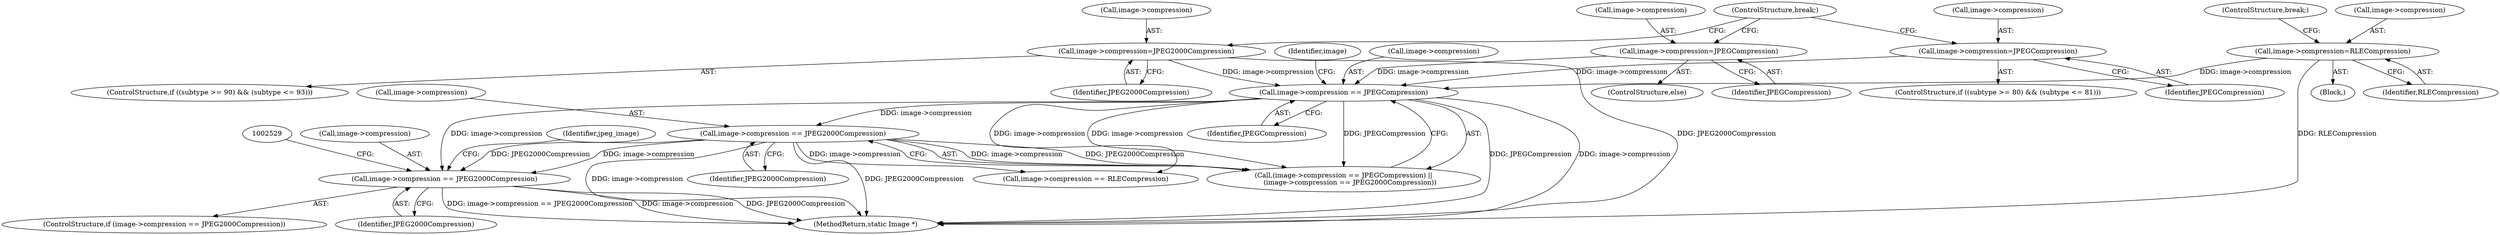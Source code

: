 digraph "0_ImageMagick_f6e9d0d9955e85bdd7540b251cd50d598dacc5e6_8@pointer" {
"1002523" [label="(Call,image->compression == JPEG2000Compression)"];
"1002245" [label="(Call,image->compression == JPEGCompression)"];
"1001310" [label="(Call,image->compression=JPEG2000Compression)"];
"1001316" [label="(Call,image->compression=JPEGCompression)"];
"1001324" [label="(Call,image->compression=RLECompression)"];
"1001296" [label="(Call,image->compression=JPEGCompression)"];
"1002250" [label="(Call,image->compression == JPEG2000Compression)"];
"1002252" [label="(Identifier,image)"];
"1001329" [label="(ControlStructure,break;)"];
"1001323" [label="(Block,)"];
"1001296" [label="(Call,image->compression=JPEGCompression)"];
"1001321" [label="(ControlStructure,break;)"];
"1001302" [label="(ControlStructure,if ((subtype >= 90) && (subtype <= 93)))"];
"1001315" [label="(ControlStructure,else)"];
"1001314" [label="(Identifier,JPEG2000Compression)"];
"1001317" [label="(Call,image->compression)"];
"1004563" [label="(MethodReturn,static Image *)"];
"1001320" [label="(Identifier,JPEGCompression)"];
"1001325" [label="(Call,image->compression)"];
"1001310" [label="(Call,image->compression=JPEG2000Compression)"];
"1001300" [label="(Identifier,JPEGCompression)"];
"1001324" [label="(Call,image->compression=RLECompression)"];
"1002249" [label="(Identifier,JPEGCompression)"];
"1002246" [label="(Call,image->compression)"];
"1002656" [label="(Call,image->compression == RLECompression)"];
"1002251" [label="(Call,image->compression)"];
"1002250" [label="(Call,image->compression == JPEG2000Compression)"];
"1001316" [label="(Call,image->compression=JPEGCompression)"];
"1002522" [label="(ControlStructure,if (image->compression == JPEG2000Compression))"];
"1002254" [label="(Identifier,JPEG2000Compression)"];
"1001328" [label="(Identifier,RLECompression)"];
"1002245" [label="(Call,image->compression == JPEGCompression)"];
"1002524" [label="(Call,image->compression)"];
"1002244" [label="(Call,(image->compression == JPEGCompression) ||\n      (image->compression == JPEG2000Compression))"];
"1001311" [label="(Call,image->compression)"];
"1002527" [label="(Identifier,JPEG2000Compression)"];
"1002538" [label="(Identifier,jpeg_image)"];
"1001297" [label="(Call,image->compression)"];
"1002523" [label="(Call,image->compression == JPEG2000Compression)"];
"1001288" [label="(ControlStructure,if ((subtype >= 80) && (subtype <= 81)))"];
"1002523" -> "1002522"  [label="AST: "];
"1002523" -> "1002527"  [label="CFG: "];
"1002524" -> "1002523"  [label="AST: "];
"1002527" -> "1002523"  [label="AST: "];
"1002529" -> "1002523"  [label="CFG: "];
"1002538" -> "1002523"  [label="CFG: "];
"1002523" -> "1004563"  [label="DDG: JPEG2000Compression"];
"1002523" -> "1004563"  [label="DDG: image->compression == JPEG2000Compression"];
"1002523" -> "1004563"  [label="DDG: image->compression"];
"1002245" -> "1002523"  [label="DDG: image->compression"];
"1002250" -> "1002523"  [label="DDG: image->compression"];
"1002250" -> "1002523"  [label="DDG: JPEG2000Compression"];
"1002245" -> "1002244"  [label="AST: "];
"1002245" -> "1002249"  [label="CFG: "];
"1002246" -> "1002245"  [label="AST: "];
"1002249" -> "1002245"  [label="AST: "];
"1002252" -> "1002245"  [label="CFG: "];
"1002244" -> "1002245"  [label="CFG: "];
"1002245" -> "1004563"  [label="DDG: image->compression"];
"1002245" -> "1004563"  [label="DDG: JPEGCompression"];
"1002245" -> "1002244"  [label="DDG: image->compression"];
"1002245" -> "1002244"  [label="DDG: JPEGCompression"];
"1001310" -> "1002245"  [label="DDG: image->compression"];
"1001316" -> "1002245"  [label="DDG: image->compression"];
"1001324" -> "1002245"  [label="DDG: image->compression"];
"1001296" -> "1002245"  [label="DDG: image->compression"];
"1002245" -> "1002250"  [label="DDG: image->compression"];
"1002245" -> "1002656"  [label="DDG: image->compression"];
"1001310" -> "1001302"  [label="AST: "];
"1001310" -> "1001314"  [label="CFG: "];
"1001311" -> "1001310"  [label="AST: "];
"1001314" -> "1001310"  [label="AST: "];
"1001321" -> "1001310"  [label="CFG: "];
"1001310" -> "1004563"  [label="DDG: JPEG2000Compression"];
"1001316" -> "1001315"  [label="AST: "];
"1001316" -> "1001320"  [label="CFG: "];
"1001317" -> "1001316"  [label="AST: "];
"1001320" -> "1001316"  [label="AST: "];
"1001321" -> "1001316"  [label="CFG: "];
"1001324" -> "1001323"  [label="AST: "];
"1001324" -> "1001328"  [label="CFG: "];
"1001325" -> "1001324"  [label="AST: "];
"1001328" -> "1001324"  [label="AST: "];
"1001329" -> "1001324"  [label="CFG: "];
"1001324" -> "1004563"  [label="DDG: RLECompression"];
"1001296" -> "1001288"  [label="AST: "];
"1001296" -> "1001300"  [label="CFG: "];
"1001297" -> "1001296"  [label="AST: "];
"1001300" -> "1001296"  [label="AST: "];
"1001321" -> "1001296"  [label="CFG: "];
"1002250" -> "1002244"  [label="AST: "];
"1002250" -> "1002254"  [label="CFG: "];
"1002251" -> "1002250"  [label="AST: "];
"1002254" -> "1002250"  [label="AST: "];
"1002244" -> "1002250"  [label="CFG: "];
"1002250" -> "1004563"  [label="DDG: image->compression"];
"1002250" -> "1004563"  [label="DDG: JPEG2000Compression"];
"1002250" -> "1002244"  [label="DDG: image->compression"];
"1002250" -> "1002244"  [label="DDG: JPEG2000Compression"];
"1002250" -> "1002656"  [label="DDG: image->compression"];
}
